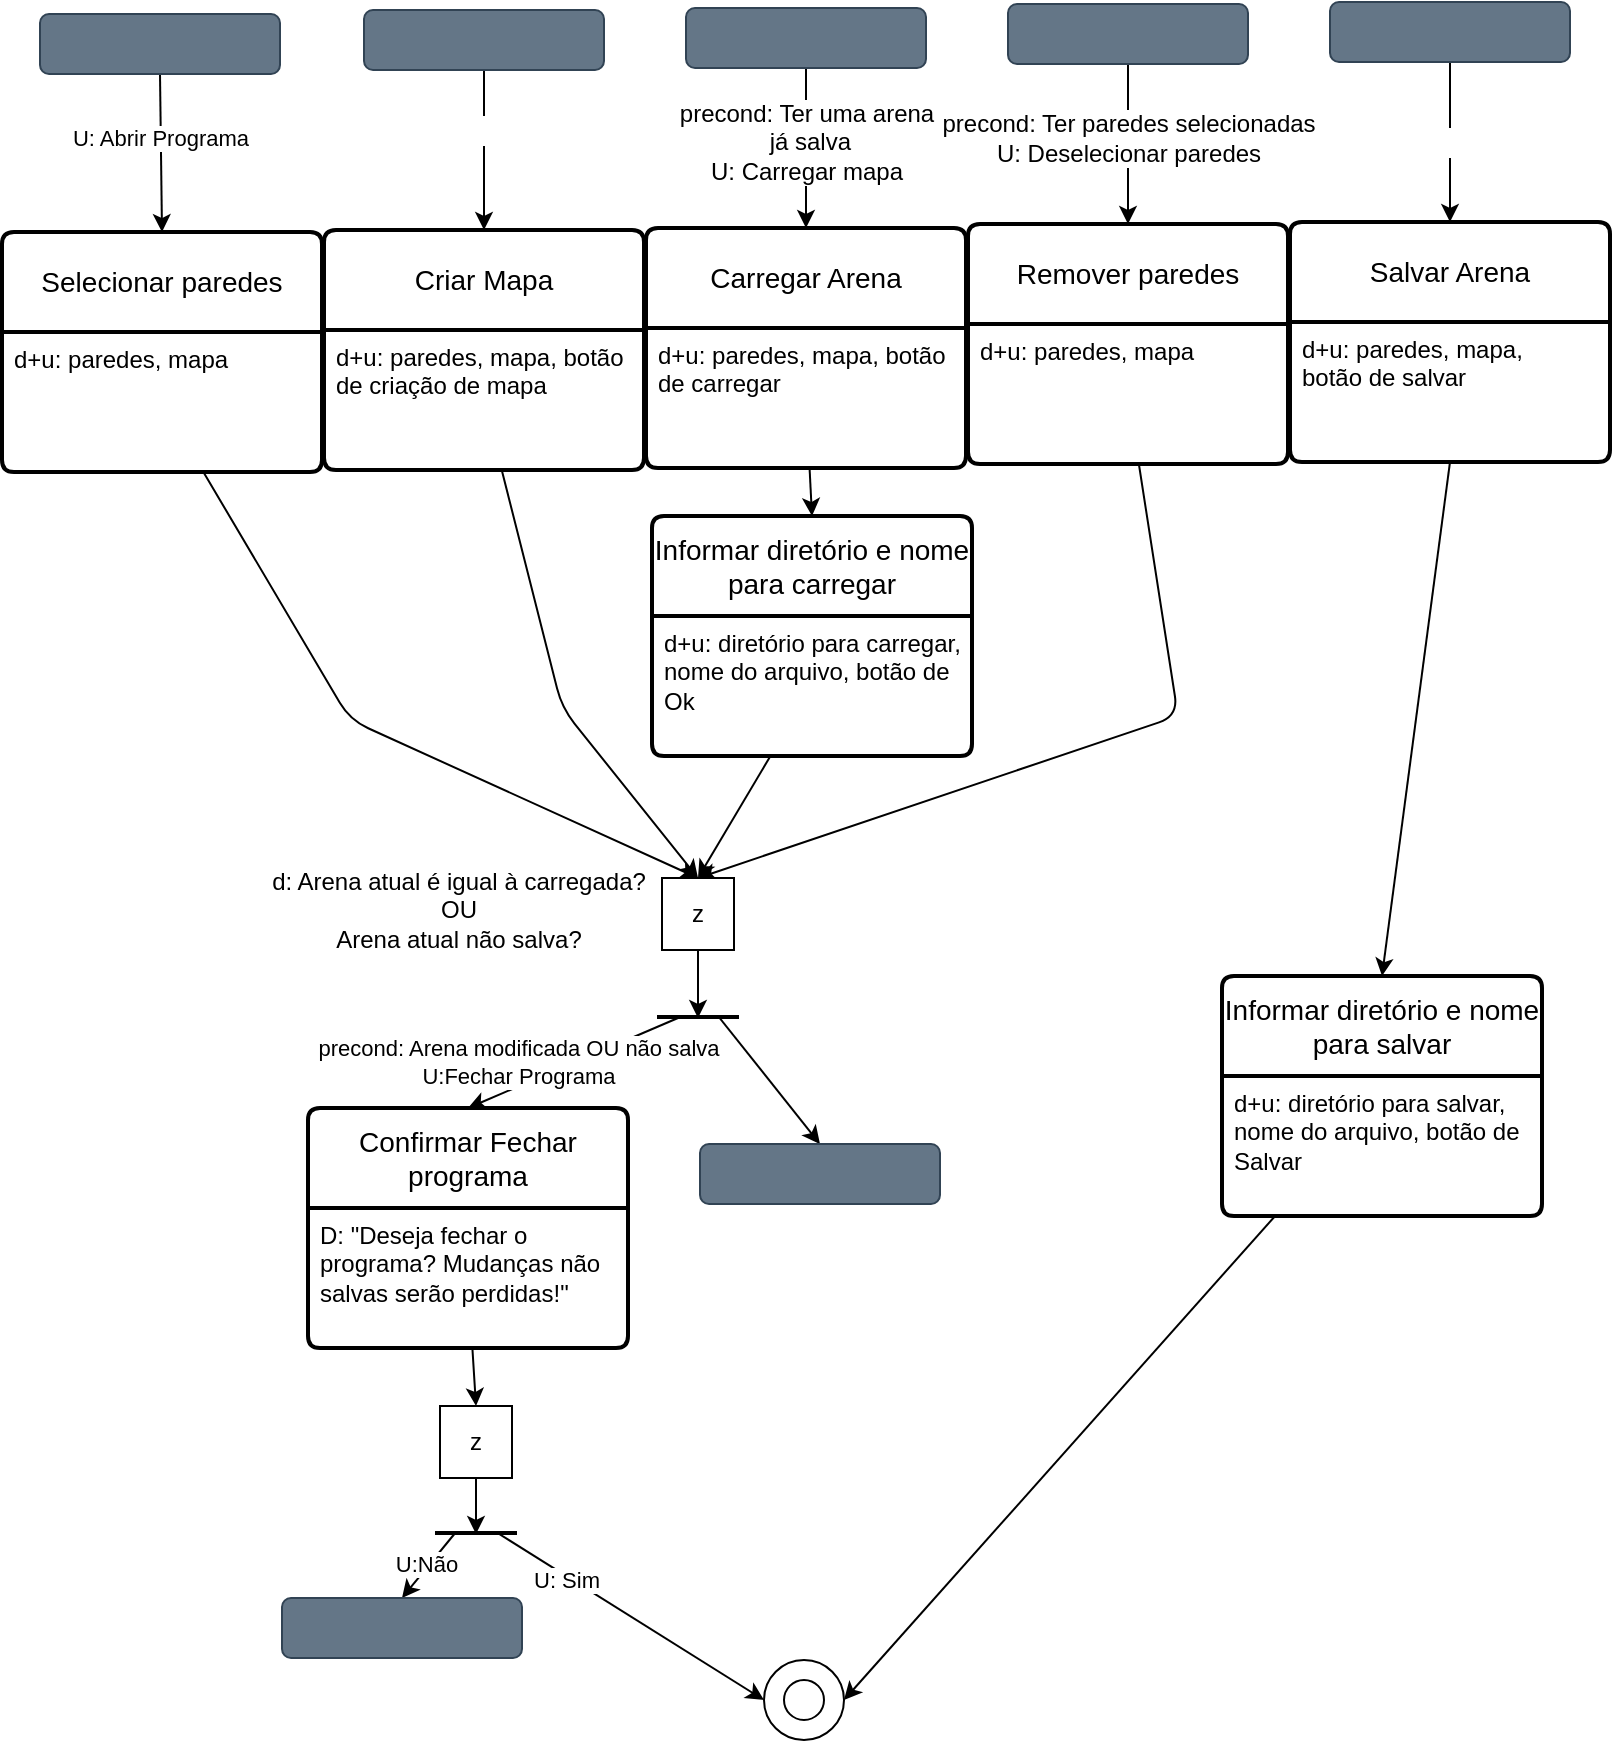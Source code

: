 <mxfile version="28.2.7">
  <diagram id="Tgaa5wvNjLcSWoojBsij" name="Page-1">
    <mxGraphModel dx="1351" dy="920" grid="0" gridSize="10" guides="0" tooltips="1" connect="1" arrows="1" fold="1" page="1" pageScale="1" pageWidth="850" pageHeight="1100" math="0" shadow="0">
      <root>
        <mxCell id="0" />
        <mxCell id="1" parent="0" />
        <mxCell id="9" style="edgeStyle=none;html=1;entryX=0.5;entryY=0;entryDx=0;entryDy=0;exitX=0.5;exitY=1;exitDx=0;exitDy=0;" parent="1" source="83" target="36" edge="1">
          <mxGeometry relative="1" as="geometry">
            <mxPoint x="100" y="230" as="sourcePoint" />
            <mxPoint x="100" y="310" as="targetPoint" />
          </mxGeometry>
        </mxCell>
        <mxCell id="27" value="U: Abrir Programa" style="edgeLabel;html=1;align=center;verticalAlign=middle;resizable=0;points=[];" parent="9" vertex="1" connectable="0">
          <mxGeometry x="-0.2" y="-1" relative="1" as="geometry">
            <mxPoint as="offset" />
          </mxGeometry>
        </mxCell>
        <mxCell id="28" style="edgeStyle=none;html=1;entryX=0.5;entryY=0;entryDx=0;entryDy=0;" parent="1" source="17" edge="1">
          <mxGeometry relative="1" as="geometry">
            <mxPoint x="583" y="306" as="targetPoint" />
          </mxGeometry>
        </mxCell>
        <mxCell id="30" value="&lt;font style=&quot;font-size: 12px; color: light-dark(rgb(0, 0, 0), rgb(255, 255, 255));&quot;&gt;precond: Ter paredes selecionadas&lt;/font&gt;&lt;div style=&quot;font-size: 12px;&quot;&gt;&lt;font style=&quot;color: light-dark(rgb(0, 0, 0), rgb(255, 255, 255));&quot;&gt;U: Deselecionar paredes&lt;/font&gt;&lt;/div&gt;" style="edgeLabel;html=1;align=center;verticalAlign=middle;resizable=0;points=[];" parent="28" vertex="1" connectable="0">
          <mxGeometry x="-0.317" y="-1" relative="1" as="geometry">
            <mxPoint x="1" y="9" as="offset" />
          </mxGeometry>
        </mxCell>
        <mxCell id="17" value="" style="rounded=1;whiteSpace=wrap;html=1;fillColor=#647687;fontColor=#ffffff;strokeColor=#314354;" parent="1" vertex="1">
          <mxGeometry x="523" y="196" width="120" height="30" as="geometry" />
        </mxCell>
        <mxCell id="31" style="edgeStyle=none;html=1;entryX=0.5;entryY=0;entryDx=0;entryDy=0;" parent="1" source="19" edge="1">
          <mxGeometry relative="1" as="geometry">
            <mxPoint x="261" y="309" as="targetPoint" />
          </mxGeometry>
        </mxCell>
        <mxCell id="32" value="&lt;span style=&quot;font-size: 12px;&quot;&gt;&lt;font style=&quot;color: light-dark(rgb(255, 255, 255), rgb(255, 255, 255));&quot;&gt;U: Exportar Mapa&lt;/font&gt;&lt;/span&gt;" style="edgeLabel;html=1;align=center;verticalAlign=middle;resizable=0;points=[];" parent="31" vertex="1" connectable="0">
          <mxGeometry x="-0.25" y="-2" relative="1" as="geometry">
            <mxPoint as="offset" />
          </mxGeometry>
        </mxCell>
        <mxCell id="19" value="" style="rounded=1;whiteSpace=wrap;html=1;fillColor=#647687;fontColor=#ffffff;strokeColor=#314354;" parent="1" vertex="1">
          <mxGeometry x="201" y="199" width="120" height="30" as="geometry" />
        </mxCell>
        <mxCell id="36" value="Selecionar paredes" style="swimlane;childLayout=stackLayout;horizontal=1;startSize=50;horizontalStack=0;rounded=1;fontSize=14;fontStyle=0;strokeWidth=2;resizeParent=0;resizeLast=1;shadow=0;dashed=0;align=center;arcSize=4;whiteSpace=wrap;html=1;" parent="1" vertex="1">
          <mxGeometry x="20" y="310" width="160" height="120" as="geometry" />
        </mxCell>
        <mxCell id="37" value="d+u: paredes, mapa" style="align=left;strokeColor=none;fillColor=none;spacingLeft=4;fontSize=12;verticalAlign=top;resizable=0;rotatable=0;part=1;html=1;" parent="36" vertex="1">
          <mxGeometry y="50" width="160" height="70" as="geometry" />
        </mxCell>
        <mxCell id="38" value="Criar Mapa" style="swimlane;childLayout=stackLayout;horizontal=1;startSize=50;horizontalStack=0;rounded=1;fontSize=14;fontStyle=0;strokeWidth=2;resizeParent=0;resizeLast=1;shadow=0;dashed=0;align=center;arcSize=4;whiteSpace=wrap;html=1;" parent="1" vertex="1">
          <mxGeometry x="181" y="309" width="160" height="120" as="geometry" />
        </mxCell>
        <mxCell id="39" value="&lt;font style=&quot;color: light-dark(rgb(0, 0, 0), rgb(255, 255, 255));&quot;&gt;d+u: paredes, mapa, botão&lt;/font&gt;&lt;div&gt;&lt;font style=&quot;color: light-dark(rgb(0, 0, 0), rgb(255, 255, 255));&quot;&gt;de criação de mapa&lt;/font&gt;&lt;/div&gt;" style="align=left;strokeColor=none;fillColor=none;spacingLeft=4;fontSize=12;verticalAlign=top;resizable=0;rotatable=0;part=1;html=1;" parent="38" vertex="1">
          <mxGeometry y="50" width="160" height="70" as="geometry" />
        </mxCell>
        <mxCell id="40" value="Remover paredes" style="swimlane;childLayout=stackLayout;horizontal=1;startSize=50;horizontalStack=0;rounded=1;fontSize=14;fontStyle=0;strokeWidth=2;resizeParent=0;resizeLast=1;shadow=0;dashed=0;align=center;arcSize=4;whiteSpace=wrap;html=1;" parent="1" vertex="1">
          <mxGeometry x="503" y="306" width="160" height="120" as="geometry" />
        </mxCell>
        <mxCell id="41" value="d+u: paredes, mapa" style="align=left;strokeColor=none;fillColor=none;spacingLeft=4;fontSize=12;verticalAlign=top;resizable=0;rotatable=0;part=1;html=1;" parent="40" vertex="1">
          <mxGeometry y="50" width="160" height="70" as="geometry" />
        </mxCell>
        <mxCell id="47" value="" style="ellipse;whiteSpace=wrap;html=1;aspect=fixed;strokeColor=light-dark(#000000,#4D4D4D);gradientColor=none;fillColor=light-dark(#FFFFFF,#333333);fillStyle=solid;" parent="1" vertex="1">
          <mxGeometry x="411" y="1034" width="20" height="20" as="geometry" />
        </mxCell>
        <mxCell id="48" value="" style="ellipse;whiteSpace=wrap;html=1;aspect=fixed;strokeColor=light-dark(#000000,#4D4D4D);gradientColor=none;fillColor=none;fillStyle=solid;" parent="1" vertex="1">
          <mxGeometry x="401" y="1024" width="40" height="40" as="geometry" />
        </mxCell>
        <mxCell id="49" style="edgeStyle=none;html=1;entryX=0.5;entryY=0;entryDx=0;entryDy=0;" parent="1" source="37" target="74" edge="1">
          <mxGeometry relative="1" as="geometry">
            <Array as="points">
              <mxPoint x="194" y="554" />
            </Array>
          </mxGeometry>
        </mxCell>
        <mxCell id="50" style="edgeStyle=none;html=1;entryX=1;entryY=0.5;entryDx=0;entryDy=0;" parent="1" source="59" target="48" edge="1">
          <mxGeometry relative="1" as="geometry" />
        </mxCell>
        <mxCell id="51" style="edgeStyle=none;html=1;entryX=0.5;entryY=0;entryDx=0;entryDy=0;" parent="1" source="39" target="74" edge="1">
          <mxGeometry relative="1" as="geometry">
            <Array as="points">
              <mxPoint x="300" y="548" />
            </Array>
          </mxGeometry>
        </mxCell>
        <mxCell id="52" style="edgeStyle=none;html=1;entryX=0.5;entryY=0;entryDx=0;entryDy=0;" parent="1" source="41" target="74" edge="1">
          <mxGeometry relative="1" as="geometry">
            <Array as="points">
              <mxPoint x="608" y="552" />
            </Array>
          </mxGeometry>
        </mxCell>
        <mxCell id="53" style="edgeStyle=none;html=1;entryX=0.5;entryY=0;entryDx=0;entryDy=0;" parent="1" source="55" edge="1">
          <mxGeometry relative="1" as="geometry">
            <mxPoint x="422" y="308" as="targetPoint" />
          </mxGeometry>
        </mxCell>
        <mxCell id="54" value="&lt;font style=&quot;font-size: 12px; color: light-dark(rgb(0, 0, 0), rgb(255, 255, 255));&quot;&gt;precond: Ter uma arena&lt;/font&gt;&lt;div&gt;&lt;font style=&quot;font-size: 12px; color: light-dark(rgb(0, 0, 0), rgb(255, 255, 255));&quot;&gt;&amp;nbsp;já salva&lt;/font&gt;&lt;div style=&quot;font-size: 12px;&quot;&gt;&lt;font style=&quot;color: light-dark(rgb(0, 0, 0), rgb(255, 255, 255));&quot;&gt;U: Carregar mapa&lt;/font&gt;&lt;/div&gt;&lt;/div&gt;" style="edgeLabel;html=1;align=center;verticalAlign=middle;resizable=0;points=[];" parent="53" vertex="1" connectable="0">
          <mxGeometry x="-0.317" y="-1" relative="1" as="geometry">
            <mxPoint x="1" y="9" as="offset" />
          </mxGeometry>
        </mxCell>
        <mxCell id="55" value="" style="rounded=1;whiteSpace=wrap;html=1;fillColor=#647687;fontColor=#ffffff;strokeColor=#314354;" parent="1" vertex="1">
          <mxGeometry x="362" y="198" width="120" height="30" as="geometry" />
        </mxCell>
        <mxCell id="56" value="Carregar Arena" style="swimlane;childLayout=stackLayout;horizontal=1;startSize=50;horizontalStack=0;rounded=1;fontSize=14;fontStyle=0;strokeWidth=2;resizeParent=0;resizeLast=1;shadow=0;dashed=0;align=center;arcSize=4;whiteSpace=wrap;html=1;" parent="1" vertex="1">
          <mxGeometry x="342" y="308" width="160" height="120" as="geometry" />
        </mxCell>
        <mxCell id="57" value="d+u: paredes, mapa, botão&lt;div&gt;&lt;font style=&quot;color: light-dark(rgb(0, 0, 0), rgb(255, 255, 255));&quot;&gt;de carregar&lt;/font&gt;&lt;/div&gt;" style="align=left;strokeColor=none;fillColor=none;spacingLeft=4;fontSize=12;verticalAlign=top;resizable=0;rotatable=0;part=1;html=1;" parent="56" vertex="1">
          <mxGeometry y="50" width="160" height="70" as="geometry" />
        </mxCell>
        <mxCell id="59" value="Informar diretório e nome para salvar" style="swimlane;childLayout=stackLayout;horizontal=1;startSize=50;horizontalStack=0;rounded=1;fontSize=14;fontStyle=0;strokeWidth=2;resizeParent=0;resizeLast=1;shadow=0;dashed=0;align=center;arcSize=4;whiteSpace=wrap;html=1;" parent="1" vertex="1">
          <mxGeometry x="630" y="682" width="160" height="120" as="geometry" />
        </mxCell>
        <mxCell id="60" value="&lt;font style=&quot;color: light-dark(rgb(0, 0, 0), rgb(255, 255, 255));&quot;&gt;d+u: diretório para salvar,&lt;/font&gt;&lt;div&gt;&lt;font style=&quot;color: light-dark(rgb(0, 0, 0), rgb(255, 255, 255));&quot;&gt;nome do arquivo, botão de&amp;nbsp;&lt;/font&gt;&lt;/div&gt;&lt;div&gt;&lt;font style=&quot;color: light-dark(rgb(0, 0, 0), rgb(255, 255, 255));&quot;&gt;Salvar&lt;/font&gt;&lt;/div&gt;" style="align=left;strokeColor=none;fillColor=none;spacingLeft=4;fontSize=12;verticalAlign=top;resizable=0;rotatable=0;part=1;html=1;" parent="59" vertex="1">
          <mxGeometry y="50" width="160" height="70" as="geometry" />
        </mxCell>
        <mxCell id="61" style="edgeStyle=none;html=1;entryX=0.5;entryY=0;entryDx=0;entryDy=0;exitX=0.5;exitY=1;exitDx=0;exitDy=0;" parent="1" source="91" target="59" edge="1">
          <mxGeometry relative="1" as="geometry">
            <mxPoint x="679" y="661" as="sourcePoint" />
          </mxGeometry>
        </mxCell>
        <mxCell id="62" value="Informar diretório e nome para carregar" style="swimlane;childLayout=stackLayout;horizontal=1;startSize=50;horizontalStack=0;rounded=1;fontSize=14;fontStyle=0;strokeWidth=2;resizeParent=0;resizeLast=1;shadow=0;dashed=0;align=center;arcSize=4;whiteSpace=wrap;html=1;" parent="1" vertex="1">
          <mxGeometry x="345" y="452" width="160" height="120" as="geometry" />
        </mxCell>
        <mxCell id="63" value="&lt;font style=&quot;color: light-dark(rgb(0, 0, 0), rgb(255, 255, 255));&quot;&gt;d+u: diretório para carregar,&lt;/font&gt;&lt;div&gt;&lt;font style=&quot;color: light-dark(rgb(0, 0, 0), rgb(255, 255, 255));&quot;&gt;nome do arquivo, botão de&amp;nbsp;&lt;/font&gt;&lt;/div&gt;&lt;div&gt;&lt;font style=&quot;color: light-dark(rgb(0, 0, 0), rgb(255, 255, 255));&quot;&gt;Ok&lt;/font&gt;&lt;/div&gt;" style="align=left;strokeColor=none;fillColor=none;spacingLeft=4;fontSize=12;verticalAlign=top;resizable=0;rotatable=0;part=1;html=1;" parent="62" vertex="1">
          <mxGeometry y="50" width="160" height="70" as="geometry" />
        </mxCell>
        <mxCell id="64" style="edgeStyle=none;html=1;entryX=0.5;entryY=0;entryDx=0;entryDy=0;" parent="1" source="57" target="62" edge="1">
          <mxGeometry relative="1" as="geometry">
            <mxPoint x="424" y="458" as="targetPoint" />
          </mxGeometry>
        </mxCell>
        <mxCell id="65" style="edgeStyle=none;html=1;entryX=0.5;entryY=0;entryDx=0;entryDy=0;" parent="1" source="63" target="74" edge="1">
          <mxGeometry relative="1" as="geometry" />
        </mxCell>
        <mxCell id="95" style="edgeStyle=none;html=1;entryX=0.5;entryY=1;entryDx=0;entryDy=0;exitX=0.5;exitY=1;exitDx=0;exitDy=0;" parent="1" source="74" target="94" edge="1">
          <mxGeometry relative="1" as="geometry">
            <mxPoint x="323.375" y="626" as="sourcePoint" />
          </mxGeometry>
        </mxCell>
        <mxCell id="74" value="z" style="whiteSpace=wrap;html=1;aspect=fixed;fillColor=light-dark(#FFFFFF,#FFFFFF);" parent="1" vertex="1">
          <mxGeometry x="350" y="633" width="36" height="36" as="geometry" />
        </mxCell>
        <mxCell id="76" value="&lt;font style=&quot;color: light-dark(rgb(0, 0, 0), rgb(255, 255, 255)); background-color: light-dark(#ffffff, var(--ge-dark-color, #121212));&quot;&gt;d: Arena atual é &lt;/font&gt;&lt;font style=&quot;&quot;&gt;&lt;font style=&quot;&quot;&gt;&lt;font style=&quot;color: light-dark(rgb(0, 0, 0), rgb(255, 255, 255)); background-color: light-dark(#ffffff, var(--ge-dark-color, #121212));&quot;&gt;ig&lt;/font&gt;&lt;font style=&quot;background-color: light-dark(#ffffff, var(--ge-dark-color, #121212)); color: light-dark(rgb(0, 0, 0), rgb(255, 255, 255));&quot;&gt;ual &lt;/font&gt;&lt;/font&gt;&lt;font style=&quot;color: light-dark(rgb(0, 0, 0), rgb(255, 255, 255));&quot;&gt;&lt;font style=&quot;&quot;&gt;à&lt;/font&gt;&lt;span style=&quot;background-color: transparent;&quot;&gt;&amp;nbsp;carregada?&lt;/span&gt;&lt;/font&gt;&lt;/font&gt;&lt;div&gt;&lt;div&gt;&lt;font style=&quot;color: light-dark(rgb(0, 0, 0), rgb(255, 255, 255));&quot;&gt;OU&lt;/font&gt;&lt;/div&gt;&lt;div&gt;&lt;font style=&quot;color: light-dark(rgb(0, 0, 0), rgb(255, 255, 255));&quot;&gt;Arena atual não salva?&lt;/font&gt;&lt;/div&gt;&lt;/div&gt;" style="text;html=1;align=center;verticalAlign=middle;resizable=0;points=[];autosize=1;strokeColor=none;fillColor=none;" parent="1" vertex="1">
          <mxGeometry x="145" y="621" width="205" height="55" as="geometry" />
        </mxCell>
        <mxCell id="81" value="Confirmar Fechar programa" style="swimlane;childLayout=stackLayout;horizontal=1;startSize=50;horizontalStack=0;rounded=1;fontSize=14;fontStyle=0;strokeWidth=2;resizeParent=0;resizeLast=1;shadow=0;dashed=0;align=center;arcSize=4;whiteSpace=wrap;html=1;" parent="1" vertex="1">
          <mxGeometry x="173" y="748" width="160" height="120" as="geometry" />
        </mxCell>
        <mxCell id="82" value="D: &quot;&lt;font style=&quot;color: light-dark(rgb(0, 0, 0), rgb(255, 255, 255));&quot;&gt;Deseja fechar o&lt;/font&gt;&lt;div&gt;&lt;font style=&quot;color: light-dark(rgb(0, 0, 0), rgb(255, 255, 255));&quot;&gt;programa? Mudanças não&lt;/font&gt;&lt;/div&gt;&lt;div&gt;&lt;font style=&quot;color: light-dark(rgb(0, 0, 0), rgb(255, 255, 255));&quot;&gt;salvas serão perdidas!&quot;&lt;/font&gt;&lt;/div&gt;" style="align=left;strokeColor=none;fillColor=none;spacingLeft=4;fontSize=12;verticalAlign=top;resizable=0;rotatable=0;part=1;html=1;" parent="81" vertex="1">
          <mxGeometry y="50" width="160" height="70" as="geometry" />
        </mxCell>
        <mxCell id="83" value="" style="rounded=1;whiteSpace=wrap;html=1;fillColor=#647687;fontColor=#ffffff;strokeColor=#314354;" parent="1" vertex="1">
          <mxGeometry x="39" y="201" width="120" height="30" as="geometry" />
        </mxCell>
        <mxCell id="87" style="edgeStyle=none;html=1;entryX=0.5;entryY=0;entryDx=0;entryDy=0;" parent="1" source="89" edge="1">
          <mxGeometry relative="1" as="geometry">
            <mxPoint x="744" y="305" as="targetPoint" />
          </mxGeometry>
        </mxCell>
        <mxCell id="88" value="&lt;span style=&quot;font-size: 12px;&quot;&gt;&lt;font style=&quot;color: light-dark(rgb(255, 255, 255), rgb(255, 255, 255));&quot;&gt;U: Salvar Mapa&lt;/font&gt;&lt;/span&gt;" style="edgeLabel;html=1;align=center;verticalAlign=middle;resizable=0;points=[];" parent="87" vertex="1" connectable="0">
          <mxGeometry x="-0.5" relative="1" as="geometry">
            <mxPoint y="20" as="offset" />
          </mxGeometry>
        </mxCell>
        <mxCell id="89" value="" style="rounded=1;whiteSpace=wrap;html=1;fillColor=#647687;fontColor=#ffffff;strokeColor=#314354;" parent="1" vertex="1">
          <mxGeometry x="684" y="195" width="120" height="30" as="geometry" />
        </mxCell>
        <mxCell id="90" value="Salvar Arena" style="swimlane;childLayout=stackLayout;horizontal=1;startSize=50;horizontalStack=0;rounded=1;fontSize=14;fontStyle=0;strokeWidth=2;resizeParent=0;resizeLast=1;shadow=0;dashed=0;align=center;arcSize=4;whiteSpace=wrap;html=1;" parent="1" vertex="1">
          <mxGeometry x="664" y="305" width="160" height="120" as="geometry" />
        </mxCell>
        <mxCell id="91" value="&lt;font style=&quot;&quot;&gt;&lt;font style=&quot;color: light-dark(rgb(0, 0, 0), rgb(255, 255, 255));&quot;&gt;d+u: paredes,&amp;nbsp;&lt;/font&gt;&lt;span style=&quot;background-color: transparent;&quot;&gt;&lt;font style=&quot;color: light-dark(rgb(0, 0, 0), rgb(255, 255, 255));&quot;&gt;mapa,&amp;nbsp;&lt;/font&gt;&lt;/span&gt;&lt;/font&gt;&lt;div&gt;&lt;span style=&quot;background-color: transparent;&quot;&gt;&lt;font style=&quot;color: light-dark(rgb(0, 0, 0), rgb(255, 255, 255));&quot;&gt;botão de salvar&lt;/font&gt;&lt;/span&gt;&lt;span style=&quot;background-color: transparent;&quot;&gt;&amp;nbsp;&lt;/span&gt;&lt;span style=&quot;background-color: transparent;&quot;&gt;&lt;font&gt;&lt;font style=&quot;&quot;&gt;&amp;nbsp;&lt;br&gt;&lt;/font&gt;&lt;/font&gt;&lt;/span&gt;&lt;/div&gt;" style="align=left;strokeColor=none;fillColor=none;spacingLeft=4;fontSize=12;verticalAlign=top;resizable=0;rotatable=0;part=1;html=1;" parent="90" vertex="1">
          <mxGeometry y="50" width="160" height="70" as="geometry" />
        </mxCell>
        <mxCell id="109" style="edgeStyle=none;html=1;exitX=0.75;exitY=0;exitDx=0;exitDy=0;entryX=0.5;entryY=0;entryDx=0;entryDy=0;" parent="1" source="94" target="108" edge="1">
          <mxGeometry relative="1" as="geometry" />
        </mxCell>
        <mxCell id="94" value="" style="rounded=0;whiteSpace=wrap;html=1;fontStyle=1" parent="1" vertex="1">
          <mxGeometry x="348" y="702" width="40" height="1" as="geometry" />
        </mxCell>
        <mxCell id="97" style="edgeStyle=none;html=1;exitX=0.25;exitY=1;exitDx=0;exitDy=0;entryX=0.5;entryY=0;entryDx=0;entryDy=0;" parent="1" source="94" target="81" edge="1">
          <mxGeometry relative="1" as="geometry" />
        </mxCell>
        <mxCell id="-kBVsY7bnzD5LKLO48Pc-115" value="&lt;div&gt;precond: Arena modificada OU não salva&lt;/div&gt;U:Fechar Programa" style="edgeLabel;html=1;align=center;verticalAlign=middle;resizable=0;points=[];" vertex="1" connectable="0" parent="97">
          <mxGeometry x="0.19" y="-2" relative="1" as="geometry">
            <mxPoint x="-17" y="-3" as="offset" />
          </mxGeometry>
        </mxCell>
        <mxCell id="103" style="edgeStyle=none;html=1;entryX=0.5;entryY=1;entryDx=0;entryDy=0;" parent="1" source="99" target="102" edge="1">
          <mxGeometry relative="1" as="geometry" />
        </mxCell>
        <mxCell id="99" value="z" style="whiteSpace=wrap;html=1;aspect=fixed;fillColor=light-dark(#FFFFFF,#FFFFFF);" parent="1" vertex="1">
          <mxGeometry x="239" y="897" width="36" height="36" as="geometry" />
        </mxCell>
        <mxCell id="100" style="edgeStyle=none;html=1;entryX=0.5;entryY=0;entryDx=0;entryDy=0;" parent="1" source="82" target="99" edge="1">
          <mxGeometry relative="1" as="geometry" />
        </mxCell>
        <mxCell id="104" style="edgeStyle=none;html=1;entryX=0;entryY=0.5;entryDx=0;entryDy=0;exitX=0.75;exitY=0;exitDx=0;exitDy=0;" parent="1" source="102" target="48" edge="1">
          <mxGeometry relative="1" as="geometry" />
        </mxCell>
        <mxCell id="-kBVsY7bnzD5LKLO48Pc-109" value="U: Sim" style="edgeLabel;html=1;align=center;verticalAlign=middle;resizable=0;points=[];" vertex="1" connectable="0" parent="104">
          <mxGeometry x="-0.468" y="-1" relative="1" as="geometry">
            <mxPoint y="1" as="offset" />
          </mxGeometry>
        </mxCell>
        <mxCell id="107" style="edgeStyle=none;html=1;exitX=0.25;exitY=0;exitDx=0;exitDy=0;entryX=0.5;entryY=0;entryDx=0;entryDy=0;" parent="1" source="102" target="106" edge="1">
          <mxGeometry relative="1" as="geometry" />
        </mxCell>
        <mxCell id="-kBVsY7bnzD5LKLO48Pc-110" value="U:Não" style="edgeLabel;html=1;align=center;verticalAlign=middle;resizable=0;points=[];" vertex="1" connectable="0" parent="107">
          <mxGeometry x="0.046" y="-1" relative="1" as="geometry">
            <mxPoint y="-1" as="offset" />
          </mxGeometry>
        </mxCell>
        <mxCell id="102" value="" style="rounded=0;whiteSpace=wrap;html=1;" parent="1" vertex="1">
          <mxGeometry x="237" y="960" width="40" height="1" as="geometry" />
        </mxCell>
        <mxCell id="106" value="" style="rounded=1;whiteSpace=wrap;html=1;fillColor=#647687;fontColor=#ffffff;strokeColor=#314354;" parent="1" vertex="1">
          <mxGeometry x="160" y="993" width="120" height="30" as="geometry" />
        </mxCell>
        <mxCell id="108" value="" style="rounded=1;whiteSpace=wrap;html=1;fillColor=#647687;fontColor=#ffffff;strokeColor=#314354;" parent="1" vertex="1">
          <mxGeometry x="369" y="766" width="120" height="30" as="geometry" />
        </mxCell>
      </root>
    </mxGraphModel>
  </diagram>
</mxfile>
